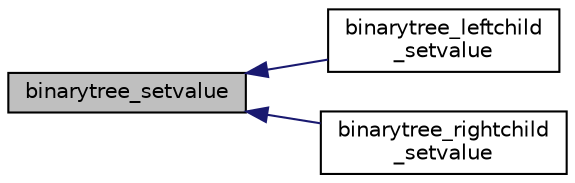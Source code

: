 digraph "binarytree_setvalue"
{
 // INTERACTIVE_SVG=YES
  edge [fontname="Helvetica",fontsize="10",labelfontname="Helvetica",labelfontsize="10"];
  node [fontname="Helvetica",fontsize="10",shape=record];
  rankdir="LR";
  Node1 [label="binarytree_setvalue",height=0.2,width=0.4,color="black", fillcolor="grey75", style="filled", fontcolor="black"];
  Node1 -> Node2 [dir="back",color="midnightblue",fontsize="10",style="solid",fontname="Helvetica"];
  Node2 [label="binarytree_leftchild\l_setvalue",height=0.2,width=0.4,color="black", fillcolor="white", style="filled",URL="$bintree_8h.html#ab3c05da3045e505a064f54fa16d0bb4d"];
  Node1 -> Node3 [dir="back",color="midnightblue",fontsize="10",style="solid",fontname="Helvetica"];
  Node3 [label="binarytree_rightchild\l_setvalue",height=0.2,width=0.4,color="black", fillcolor="white", style="filled",URL="$bintree_8h.html#a2233357978a51df1376b37dd28a5e11f"];
}
